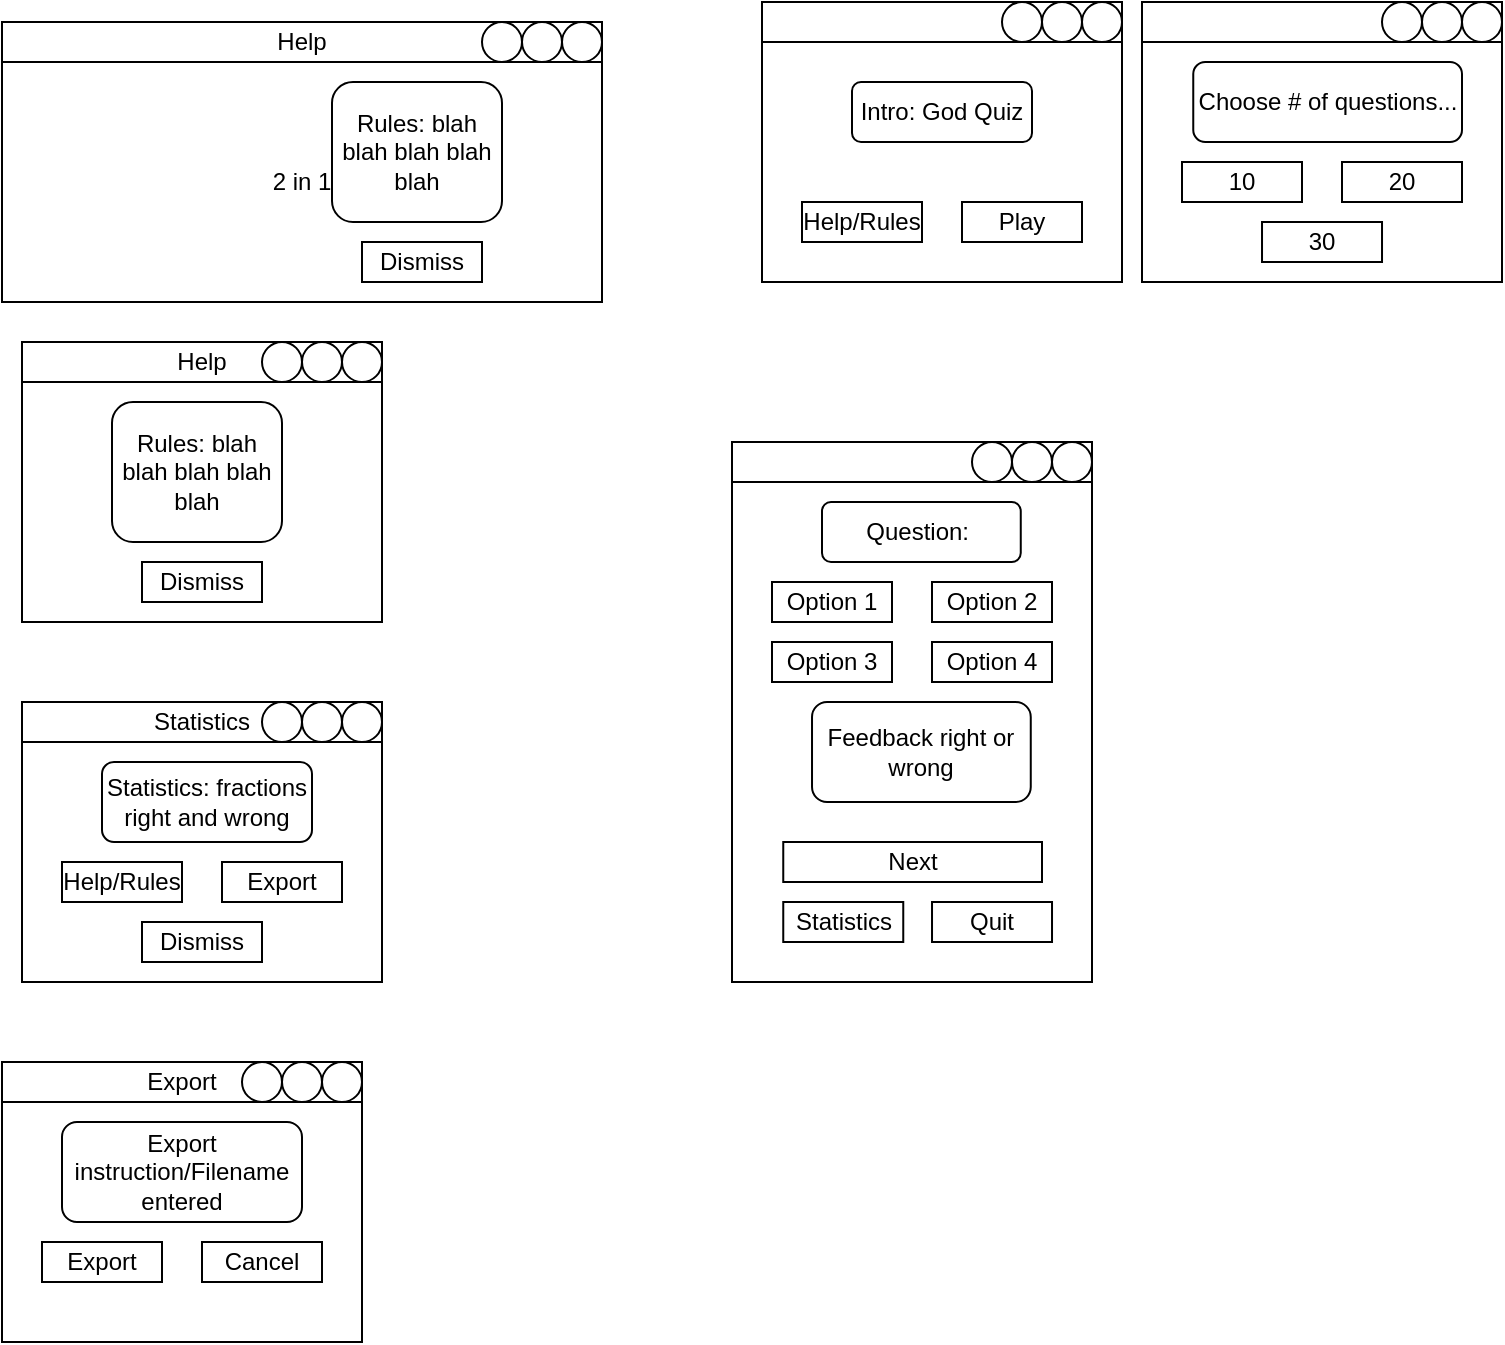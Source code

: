 <mxfile version="14.7.3" type="onedrive"><diagram id="wFE0QG_FPsp0jaGvCLVb" name="Page-1"><mxGraphModel dx="1422" dy="794" grid="1" gridSize="10" guides="1" tooltips="1" connect="1" arrows="1" fold="1" page="1" pageScale="1" pageWidth="850" pageHeight="1100" math="0" shadow="0"><root><mxCell id="0"/><mxCell id="1" parent="0"/><mxCell id="Z8yYRPVWcjDXKtRPvBnF-1" value="" style="rounded=0;whiteSpace=wrap;html=1;" parent="1" vertex="1"><mxGeometry x="445" y="300" width="180" height="20" as="geometry"/></mxCell><mxCell id="Z8yYRPVWcjDXKtRPvBnF-2" value="" style="rounded=0;whiteSpace=wrap;html=1;" parent="1" vertex="1"><mxGeometry x="445" y="320" width="180" height="250" as="geometry"/></mxCell><mxCell id="Z8yYRPVWcjDXKtRPvBnF-3" value="" style="ellipse;whiteSpace=wrap;html=1;aspect=fixed;" parent="1" vertex="1"><mxGeometry x="565" y="300" width="20" height="20" as="geometry"/></mxCell><mxCell id="Z8yYRPVWcjDXKtRPvBnF-4" value="" style="ellipse;whiteSpace=wrap;html=1;aspect=fixed;" parent="1" vertex="1"><mxGeometry x="585" y="300" width="20" height="20" as="geometry"/></mxCell><mxCell id="Z8yYRPVWcjDXKtRPvBnF-5" value="" style="ellipse;whiteSpace=wrap;html=1;aspect=fixed;" parent="1" vertex="1"><mxGeometry x="605" y="300" width="20" height="20" as="geometry"/></mxCell><mxCell id="Z8yYRPVWcjDXKtRPvBnF-6" value="Option 4" style="rounded=0;whiteSpace=wrap;html=1;" parent="1" vertex="1"><mxGeometry x="545" y="400" width="60" height="20" as="geometry"/></mxCell><mxCell id="Z8yYRPVWcjDXKtRPvBnF-7" value="Option 3" style="rounded=0;whiteSpace=wrap;html=1;" parent="1" vertex="1"><mxGeometry x="465" y="400" width="60" height="20" as="geometry"/></mxCell><mxCell id="Z8yYRPVWcjDXKtRPvBnF-8" value="Question:&amp;nbsp;" style="rounded=1;whiteSpace=wrap;html=1;" parent="1" vertex="1"><mxGeometry x="490" y="330" width="99.38" height="30" as="geometry"/></mxCell><mxCell id="Z8yYRPVWcjDXKtRPvBnF-9" value="Option 1" style="rounded=0;whiteSpace=wrap;html=1;" parent="1" vertex="1"><mxGeometry x="465" y="370" width="60" height="20" as="geometry"/></mxCell><mxCell id="Z8yYRPVWcjDXKtRPvBnF-10" value="Option 2" style="rounded=0;whiteSpace=wrap;html=1;" parent="1" vertex="1"><mxGeometry x="545" y="370" width="60" height="20" as="geometry"/></mxCell><mxCell id="Z8yYRPVWcjDXKtRPvBnF-11" value="Help" style="rounded=0;whiteSpace=wrap;html=1;" parent="1" vertex="1"><mxGeometry x="90" y="250" width="180" height="20" as="geometry"/></mxCell><mxCell id="Z8yYRPVWcjDXKtRPvBnF-12" value="" style="rounded=0;whiteSpace=wrap;html=1;" parent="1" vertex="1"><mxGeometry x="90" y="270" width="180" height="120" as="geometry"/></mxCell><mxCell id="Z8yYRPVWcjDXKtRPvBnF-15" value="" style="ellipse;whiteSpace=wrap;html=1;aspect=fixed;" parent="1" vertex="1"><mxGeometry x="250" y="250" width="20" height="20" as="geometry"/></mxCell><mxCell id="Z8yYRPVWcjDXKtRPvBnF-17" value="Dismiss" style="rounded=0;whiteSpace=wrap;html=1;" parent="1" vertex="1"><mxGeometry x="150" y="360" width="60" height="20" as="geometry"/></mxCell><mxCell id="Z8yYRPVWcjDXKtRPvBnF-18" value="Rules: blah blah blah blah blah" style="rounded=1;whiteSpace=wrap;html=1;" parent="1" vertex="1"><mxGeometry x="135" y="280" width="85" height="70" as="geometry"/></mxCell><mxCell id="Z8yYRPVWcjDXKtRPvBnF-40" value="" style="ellipse;whiteSpace=wrap;html=1;aspect=fixed;" parent="1" vertex="1"><mxGeometry x="230" y="250" width="20" height="20" as="geometry"/></mxCell><mxCell id="Z8yYRPVWcjDXKtRPvBnF-41" value="" style="ellipse;whiteSpace=wrap;html=1;aspect=fixed;" parent="1" vertex="1"><mxGeometry x="210" y="250" width="20" height="20" as="geometry"/></mxCell><mxCell id="wvSUCiZgKAj0t47QbNLY-18" value="" style="group" parent="1" vertex="1" connectable="0"><mxGeometry x="90" y="430" width="180" height="140" as="geometry"/></mxCell><mxCell id="wvSUCiZgKAj0t47QbNLY-7" value="Statistics" style="rounded=0;whiteSpace=wrap;html=1;" parent="wvSUCiZgKAj0t47QbNLY-18" vertex="1"><mxGeometry width="180" height="20" as="geometry"/></mxCell><mxCell id="wvSUCiZgKAj0t47QbNLY-8" value="" style="rounded=0;whiteSpace=wrap;html=1;" parent="wvSUCiZgKAj0t47QbNLY-18" vertex="1"><mxGeometry y="20" width="180" height="120" as="geometry"/></mxCell><mxCell id="wvSUCiZgKAj0t47QbNLY-9" value="" style="ellipse;whiteSpace=wrap;html=1;aspect=fixed;" parent="wvSUCiZgKAj0t47QbNLY-18" vertex="1"><mxGeometry x="160" width="20" height="20" as="geometry"/></mxCell><mxCell id="wvSUCiZgKAj0t47QbNLY-10" value="Dismiss" style="rounded=0;whiteSpace=wrap;html=1;" parent="wvSUCiZgKAj0t47QbNLY-18" vertex="1"><mxGeometry x="60" y="110" width="60" height="20" as="geometry"/></mxCell><mxCell id="wvSUCiZgKAj0t47QbNLY-12" value="" style="ellipse;whiteSpace=wrap;html=1;aspect=fixed;" parent="wvSUCiZgKAj0t47QbNLY-18" vertex="1"><mxGeometry x="140" width="20" height="20" as="geometry"/></mxCell><mxCell id="wvSUCiZgKAj0t47QbNLY-13" value="" style="ellipse;whiteSpace=wrap;html=1;aspect=fixed;" parent="wvSUCiZgKAj0t47QbNLY-18" vertex="1"><mxGeometry x="120" width="20" height="20" as="geometry"/></mxCell><mxCell id="wvSUCiZgKAj0t47QbNLY-14" value="Statistics: fractions right and wrong" style="rounded=1;whiteSpace=wrap;html=1;" parent="wvSUCiZgKAj0t47QbNLY-18" vertex="1"><mxGeometry x="40" y="30" width="105" height="40" as="geometry"/></mxCell><mxCell id="wvSUCiZgKAj0t47QbNLY-15" value="Help/Rules" style="rounded=0;whiteSpace=wrap;html=1;" parent="wvSUCiZgKAj0t47QbNLY-18" vertex="1"><mxGeometry x="20" y="80" width="60" height="20" as="geometry"/></mxCell><mxCell id="wvSUCiZgKAj0t47QbNLY-16" value="Export" style="rounded=0;whiteSpace=wrap;html=1;" parent="wvSUCiZgKAj0t47QbNLY-18" vertex="1"><mxGeometry x="100" y="80" width="60" height="20" as="geometry"/></mxCell><mxCell id="wvSUCiZgKAj0t47QbNLY-19" value="Statistics" style="rounded=0;whiteSpace=wrap;html=1;" parent="1" vertex="1"><mxGeometry x="470.63" y="530" width="60" height="20" as="geometry"/></mxCell><mxCell id="wvSUCiZgKAj0t47QbNLY-20" value="Quit" style="rounded=0;whiteSpace=wrap;html=1;" parent="1" vertex="1"><mxGeometry x="545.01" y="530" width="60" height="20" as="geometry"/></mxCell><mxCell id="wvSUCiZgKAj0t47QbNLY-21" value="" style="group" parent="1" vertex="1" connectable="0"><mxGeometry x="80" y="610" width="180" height="140" as="geometry"/></mxCell><mxCell id="wvSUCiZgKAj0t47QbNLY-22" value="Export" style="rounded=0;whiteSpace=wrap;html=1;" parent="wvSUCiZgKAj0t47QbNLY-21" vertex="1"><mxGeometry width="180" height="20" as="geometry"/></mxCell><mxCell id="wvSUCiZgKAj0t47QbNLY-23" value="" style="rounded=0;whiteSpace=wrap;html=1;" parent="wvSUCiZgKAj0t47QbNLY-21" vertex="1"><mxGeometry y="20" width="180" height="120" as="geometry"/></mxCell><mxCell id="wvSUCiZgKAj0t47QbNLY-24" value="" style="ellipse;whiteSpace=wrap;html=1;aspect=fixed;" parent="wvSUCiZgKAj0t47QbNLY-21" vertex="1"><mxGeometry x="160" width="20" height="20" as="geometry"/></mxCell><mxCell id="wvSUCiZgKAj0t47QbNLY-25" value="Cancel" style="rounded=0;whiteSpace=wrap;html=1;" parent="wvSUCiZgKAj0t47QbNLY-21" vertex="1"><mxGeometry x="100" y="90" width="60" height="20" as="geometry"/></mxCell><mxCell id="wvSUCiZgKAj0t47QbNLY-26" value="" style="ellipse;whiteSpace=wrap;html=1;aspect=fixed;" parent="wvSUCiZgKAj0t47QbNLY-21" vertex="1"><mxGeometry x="140" width="20" height="20" as="geometry"/></mxCell><mxCell id="wvSUCiZgKAj0t47QbNLY-27" value="" style="ellipse;whiteSpace=wrap;html=1;aspect=fixed;" parent="wvSUCiZgKAj0t47QbNLY-21" vertex="1"><mxGeometry x="120" width="20" height="20" as="geometry"/></mxCell><mxCell id="wvSUCiZgKAj0t47QbNLY-28" value="Export instruction/Filename entered" style="rounded=1;whiteSpace=wrap;html=1;" parent="wvSUCiZgKAj0t47QbNLY-21" vertex="1"><mxGeometry x="30" y="30" width="120" height="50" as="geometry"/></mxCell><mxCell id="wvSUCiZgKAj0t47QbNLY-30" value="Export" style="rounded=0;whiteSpace=wrap;html=1;" parent="wvSUCiZgKAj0t47QbNLY-21" vertex="1"><mxGeometry x="20" y="90" width="60" height="20" as="geometry"/></mxCell><mxCell id="Dm9pLAyMX3qXqKnbhC1G-1" value="Next" style="rounded=0;whiteSpace=wrap;html=1;" parent="1" vertex="1"><mxGeometry x="470.63" y="500" width="129.37" height="20" as="geometry"/></mxCell><mxCell id="Dm9pLAyMX3qXqKnbhC1G-2" value="Feedback right or wrong" style="rounded=1;whiteSpace=wrap;html=1;" parent="1" vertex="1"><mxGeometry x="485.01" y="430" width="109.37" height="50" as="geometry"/></mxCell><mxCell id="aRPJJUsGudzPYxYB9IBU-1" value="" style="group" parent="1" vertex="1" connectable="0"><mxGeometry x="650" y="80" width="180" height="140" as="geometry"/></mxCell><mxCell id="Z8yYRPVWcjDXKtRPvBnF-28" value="" style="rounded=0;whiteSpace=wrap;html=1;" parent="aRPJJUsGudzPYxYB9IBU-1" vertex="1"><mxGeometry width="180" height="20" as="geometry"/></mxCell><mxCell id="Z8yYRPVWcjDXKtRPvBnF-29" value="" style="rounded=0;whiteSpace=wrap;html=1;" parent="aRPJJUsGudzPYxYB9IBU-1" vertex="1"><mxGeometry y="20" width="180" height="120" as="geometry"/></mxCell><mxCell id="Z8yYRPVWcjDXKtRPvBnF-30" value="" style="ellipse;whiteSpace=wrap;html=1;aspect=fixed;" parent="aRPJJUsGudzPYxYB9IBU-1" vertex="1"><mxGeometry x="120" width="20" height="20" as="geometry"/></mxCell><mxCell id="Z8yYRPVWcjDXKtRPvBnF-31" value="" style="ellipse;whiteSpace=wrap;html=1;aspect=fixed;" parent="aRPJJUsGudzPYxYB9IBU-1" vertex="1"><mxGeometry x="140" width="20" height="20" as="geometry"/></mxCell><mxCell id="Z8yYRPVWcjDXKtRPvBnF-32" value="" style="ellipse;whiteSpace=wrap;html=1;aspect=fixed;" parent="aRPJJUsGudzPYxYB9IBU-1" vertex="1"><mxGeometry x="160" width="20" height="20" as="geometry"/></mxCell><mxCell id="Z8yYRPVWcjDXKtRPvBnF-35" value="Choose # of questions..." style="rounded=1;whiteSpace=wrap;html=1;" parent="aRPJJUsGudzPYxYB9IBU-1" vertex="1"><mxGeometry x="25.63" y="30" width="134.37" height="40" as="geometry"/></mxCell><mxCell id="Z8yYRPVWcjDXKtRPvBnF-36" value="10" style="rounded=0;whiteSpace=wrap;html=1;" parent="aRPJJUsGudzPYxYB9IBU-1" vertex="1"><mxGeometry x="20" y="80" width="60" height="20" as="geometry"/></mxCell><mxCell id="Z8yYRPVWcjDXKtRPvBnF-37" value="20" style="rounded=0;whiteSpace=wrap;html=1;" parent="aRPJJUsGudzPYxYB9IBU-1" vertex="1"><mxGeometry x="100" y="80" width="60" height="20" as="geometry"/></mxCell><mxCell id="Z8yYRPVWcjDXKtRPvBnF-39" value="30" style="rounded=0;whiteSpace=wrap;html=1;" parent="aRPJJUsGudzPYxYB9IBU-1" vertex="1"><mxGeometry x="60.01" y="110" width="60" height="20" as="geometry"/></mxCell><mxCell id="aRPJJUsGudzPYxYB9IBU-3" value="" style="group" parent="1" vertex="1" connectable="0"><mxGeometry x="460" y="80" width="180" height="140" as="geometry"/></mxCell><mxCell id="NPW7lkITM_IVUREe9Uxm-7" value="" style="rounded=0;whiteSpace=wrap;html=1;" parent="aRPJJUsGudzPYxYB9IBU-3" vertex="1"><mxGeometry width="180" height="20" as="geometry"/></mxCell><mxCell id="NPW7lkITM_IVUREe9Uxm-8" value="" style="rounded=0;whiteSpace=wrap;html=1;" parent="aRPJJUsGudzPYxYB9IBU-3" vertex="1"><mxGeometry y="20" width="180" height="120" as="geometry"/></mxCell><mxCell id="NPW7lkITM_IVUREe9Uxm-9" value="" style="ellipse;whiteSpace=wrap;html=1;aspect=fixed;" parent="aRPJJUsGudzPYxYB9IBU-3" vertex="1"><mxGeometry x="120" width="20" height="20" as="geometry"/></mxCell><mxCell id="NPW7lkITM_IVUREe9Uxm-10" value="" style="ellipse;whiteSpace=wrap;html=1;aspect=fixed;" parent="aRPJJUsGudzPYxYB9IBU-3" vertex="1"><mxGeometry x="140" width="20" height="20" as="geometry"/></mxCell><mxCell id="NPW7lkITM_IVUREe9Uxm-11" value="" style="ellipse;whiteSpace=wrap;html=1;aspect=fixed;" parent="aRPJJUsGudzPYxYB9IBU-3" vertex="1"><mxGeometry x="160" width="20" height="20" as="geometry"/></mxCell><mxCell id="NPW7lkITM_IVUREe9Uxm-12" value="Play" style="rounded=0;whiteSpace=wrap;html=1;" parent="aRPJJUsGudzPYxYB9IBU-3" vertex="1"><mxGeometry x="100" y="100" width="60" height="20" as="geometry"/></mxCell><mxCell id="NPW7lkITM_IVUREe9Uxm-13" value="Help/Rules" style="rounded=0;whiteSpace=wrap;html=1;" parent="aRPJJUsGudzPYxYB9IBU-3" vertex="1"><mxGeometry x="20" y="100" width="60" height="20" as="geometry"/></mxCell><mxCell id="NPW7lkITM_IVUREe9Uxm-14" value="Intro: God Quiz" style="rounded=1;whiteSpace=wrap;html=1;" parent="aRPJJUsGudzPYxYB9IBU-3" vertex="1"><mxGeometry x="45" y="40" width="90" height="30" as="geometry"/></mxCell><mxCell id="aRPJJUsGudzPYxYB9IBU-4" value="Help" style="rounded=0;whiteSpace=wrap;html=1;" parent="1" vertex="1"><mxGeometry x="80" y="90" width="300" height="20" as="geometry"/></mxCell><mxCell id="aRPJJUsGudzPYxYB9IBU-5" value="2 in 1" style="rounded=0;whiteSpace=wrap;html=1;" parent="1" vertex="1"><mxGeometry x="80" y="110" width="300" height="120" as="geometry"/></mxCell><mxCell id="aRPJJUsGudzPYxYB9IBU-6" value="" style="ellipse;whiteSpace=wrap;html=1;aspect=fixed;" parent="1" vertex="1"><mxGeometry x="360" y="90" width="20" height="20" as="geometry"/></mxCell><mxCell id="aRPJJUsGudzPYxYB9IBU-7" value="Dismiss" style="rounded=0;whiteSpace=wrap;html=1;" parent="1" vertex="1"><mxGeometry x="260" y="200" width="60" height="20" as="geometry"/></mxCell><mxCell id="aRPJJUsGudzPYxYB9IBU-8" value="Rules: blah blah blah blah blah" style="rounded=1;whiteSpace=wrap;html=1;" parent="1" vertex="1"><mxGeometry x="245" y="120" width="85" height="70" as="geometry"/></mxCell><mxCell id="aRPJJUsGudzPYxYB9IBU-9" value="" style="ellipse;whiteSpace=wrap;html=1;aspect=fixed;" parent="1" vertex="1"><mxGeometry x="340" y="90" width="20" height="20" as="geometry"/></mxCell><mxCell id="aRPJJUsGudzPYxYB9IBU-10" value="" style="ellipse;whiteSpace=wrap;html=1;aspect=fixed;" parent="1" vertex="1"><mxGeometry x="320" y="90" width="20" height="20" as="geometry"/></mxCell></root></mxGraphModel></diagram></mxfile>